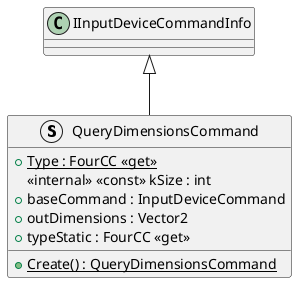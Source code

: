@startuml
struct QueryDimensionsCommand {
    + {static} Type : FourCC <<get>>
    <<internal>> <<const>> kSize : int
    + baseCommand : InputDeviceCommand
    + outDimensions : Vector2
    + typeStatic : FourCC <<get>>
    + {static} Create() : QueryDimensionsCommand
}
IInputDeviceCommandInfo <|-- QueryDimensionsCommand
@enduml
